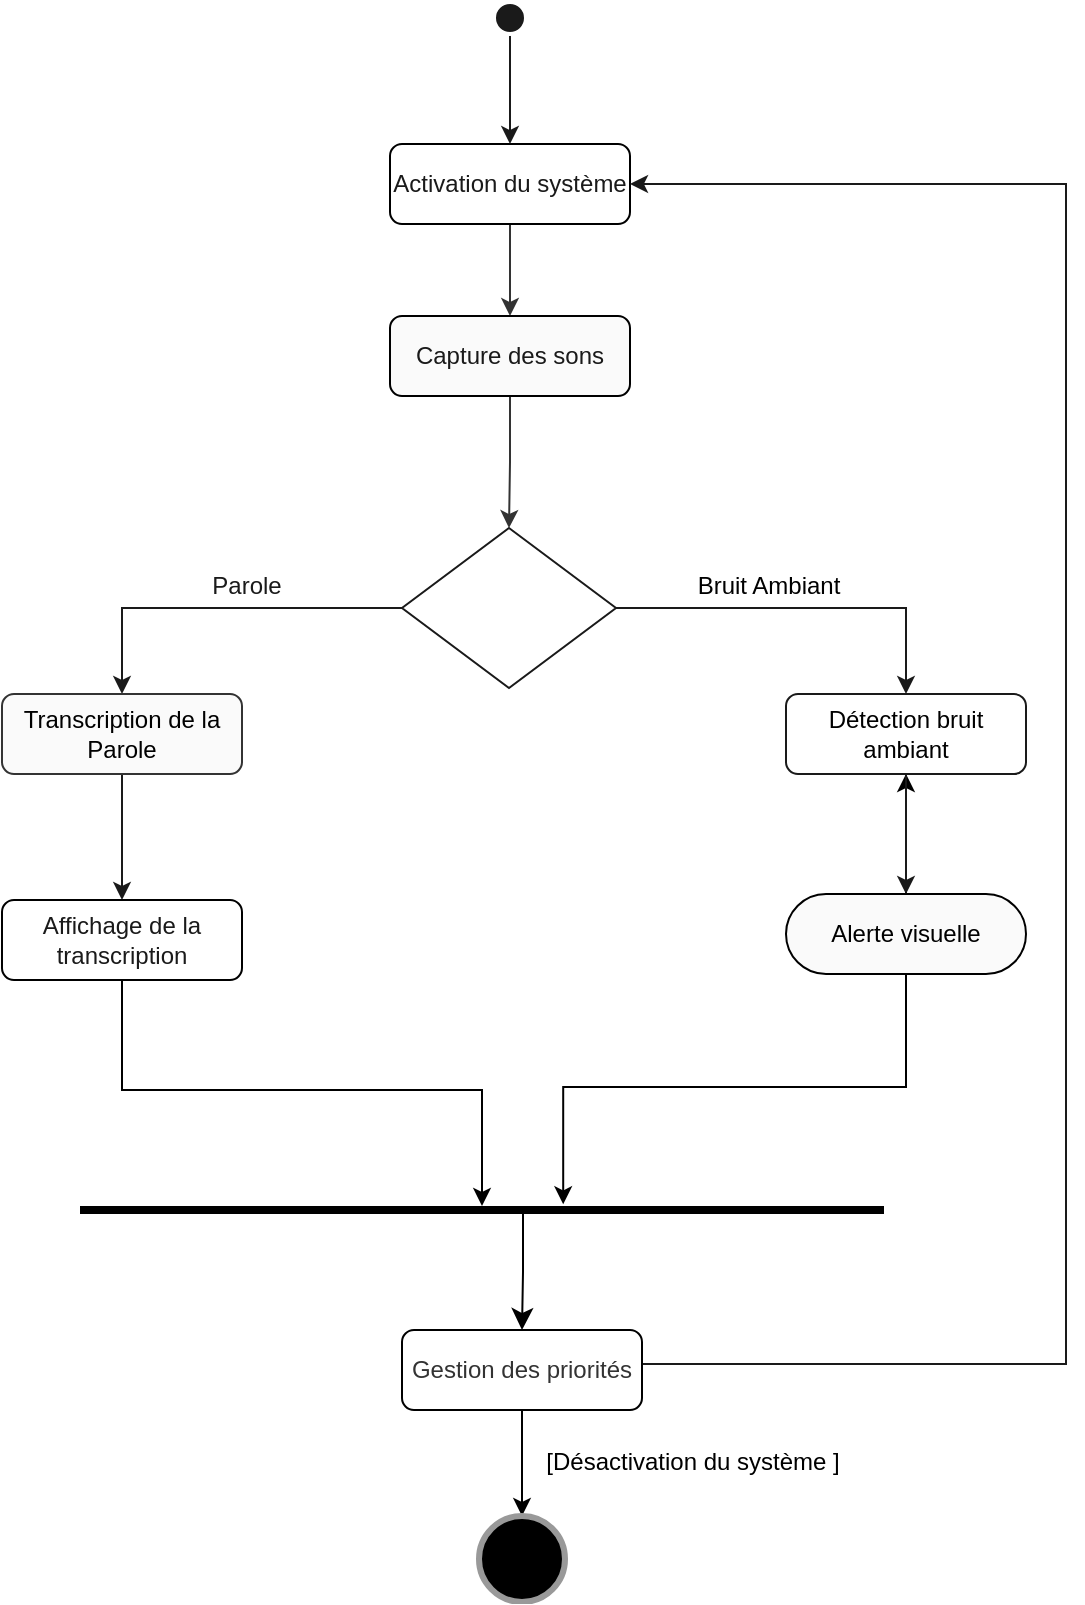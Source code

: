 <mxfile version="25.0.3">
  <diagram id="C5RBs43oDa-KdzZeNtuy" name="Page-1">
    <mxGraphModel grid="0" page="1" gridSize="10" guides="1" tooltips="1" connect="1" arrows="1" fold="1" pageScale="1" pageWidth="827" pageHeight="1169" background="#FFFFFF" math="0" shadow="0">
      <root>
        <mxCell id="WIyWlLk6GJQsqaUBKTNV-0" />
        <mxCell id="WIyWlLk6GJQsqaUBKTNV-1" parent="WIyWlLk6GJQsqaUBKTNV-0" />
        <mxCell id="bjTIlEo7LCRD7hOh7oIT-11" value="" style="edgeStyle=orthogonalEdgeStyle;rounded=0;orthogonalLoop=1;jettySize=auto;html=1;strokeColor=#333333;fontColor=#FFFFFF;" edge="1" parent="WIyWlLk6GJQsqaUBKTNV-1" source="WIyWlLk6GJQsqaUBKTNV-3" target="WIyWlLk6GJQsqaUBKTNV-7">
          <mxGeometry relative="1" as="geometry" />
        </mxCell>
        <mxCell id="WIyWlLk6GJQsqaUBKTNV-3" value="Activation du système" style="rounded=1;whiteSpace=wrap;html=1;fontSize=12;glass=0;strokeWidth=1;shadow=0;labelBackgroundColor=none;fillColor=#FFFFFF;strokeColor=#000000;fontColor=#1A1A1A;" vertex="1" parent="WIyWlLk6GJQsqaUBKTNV-1">
          <mxGeometry x="315" y="86" width="120" height="40" as="geometry" />
        </mxCell>
        <mxCell id="bjTIlEo7LCRD7hOh7oIT-19" style="edgeStyle=orthogonalEdgeStyle;rounded=0;orthogonalLoop=1;jettySize=auto;html=1;exitX=0;exitY=0.5;exitDx=0;exitDy=0;entryX=0.5;entryY=0;entryDx=0;entryDy=0;strokeColor=#1A1A1A;fontColor=#FFFFFF;" edge="1" parent="WIyWlLk6GJQsqaUBKTNV-1" source="WIyWlLk6GJQsqaUBKTNV-6" target="bjTIlEo7LCRD7hOh7oIT-12">
          <mxGeometry relative="1" as="geometry" />
        </mxCell>
        <mxCell id="bjTIlEo7LCRD7hOh7oIT-20" style="edgeStyle=orthogonalEdgeStyle;rounded=0;orthogonalLoop=1;jettySize=auto;html=1;exitX=1;exitY=0.5;exitDx=0;exitDy=0;entryX=0.5;entryY=0;entryDx=0;entryDy=0;strokeColor=#1A1A1A;fontColor=#FFFFFF;" edge="1" parent="WIyWlLk6GJQsqaUBKTNV-1" source="WIyWlLk6GJQsqaUBKTNV-6" target="bjTIlEo7LCRD7hOh7oIT-15">
          <mxGeometry relative="1" as="geometry" />
        </mxCell>
        <mxCell id="WIyWlLk6GJQsqaUBKTNV-6" value="" style="rhombus;whiteSpace=wrap;html=1;shadow=0;fontFamily=Helvetica;fontSize=12;align=center;strokeWidth=1;spacing=6;spacingTop=-4;labelBackgroundColor=none;fillColor=#FFFFFF;strokeColor=#1A1A1A;fontColor=#1A1A1A;" vertex="1" parent="WIyWlLk6GJQsqaUBKTNV-1">
          <mxGeometry x="321" y="278" width="107" height="80" as="geometry" />
        </mxCell>
        <mxCell id="bjTIlEo7LCRD7hOh7oIT-18" value="" style="edgeStyle=orthogonalEdgeStyle;rounded=0;orthogonalLoop=1;jettySize=auto;html=1;strokeColor=#333333;fontColor=#FFFFFF;" edge="1" parent="WIyWlLk6GJQsqaUBKTNV-1" source="WIyWlLk6GJQsqaUBKTNV-7" target="WIyWlLk6GJQsqaUBKTNV-6">
          <mxGeometry relative="1" as="geometry" />
        </mxCell>
        <mxCell id="WIyWlLk6GJQsqaUBKTNV-7" value="Capture des sons" style="rounded=1;whiteSpace=wrap;html=1;fontSize=12;glass=0;strokeWidth=1;shadow=0;labelBackgroundColor=none;fillColor=#FAFAFA;strokeColor=#000000;fontColor=#1A1A1A;" vertex="1" parent="WIyWlLk6GJQsqaUBKTNV-1">
          <mxGeometry x="315" y="172" width="120" height="40" as="geometry" />
        </mxCell>
        <mxCell id="bjTIlEo7LCRD7hOh7oIT-10" style="edgeStyle=orthogonalEdgeStyle;rounded=0;orthogonalLoop=1;jettySize=auto;html=1;exitX=0.5;exitY=1;exitDx=0;exitDy=0;exitPerimeter=0;strokeColor=#1A1A1A;fontColor=#FFFFFF;" edge="1" parent="WIyWlLk6GJQsqaUBKTNV-1" source="bjTIlEo7LCRD7hOh7oIT-0" target="WIyWlLk6GJQsqaUBKTNV-3">
          <mxGeometry relative="1" as="geometry" />
        </mxCell>
        <mxCell id="bjTIlEo7LCRD7hOh7oIT-0" value="" style="strokeWidth=2;html=1;shape=mxgraph.flowchart.start_1;whiteSpace=wrap;strokeColor=#FFFFFF;fontColor=#1A1A1A;fillColor=#1A1A1A;" vertex="1" parent="WIyWlLk6GJQsqaUBKTNV-1">
          <mxGeometry x="367" y="15" width="16" height="16" as="geometry" />
        </mxCell>
        <mxCell id="bjTIlEo7LCRD7hOh7oIT-21" value="" style="edgeStyle=orthogonalEdgeStyle;rounded=0;orthogonalLoop=1;jettySize=auto;html=1;strokeColor=#1A1A1A;fontColor=#FFFFFF;" edge="1" parent="WIyWlLk6GJQsqaUBKTNV-1" source="bjTIlEo7LCRD7hOh7oIT-12" target="bjTIlEo7LCRD7hOh7oIT-13">
          <mxGeometry relative="1" as="geometry" />
        </mxCell>
        <mxCell id="bjTIlEo7LCRD7hOh7oIT-12" value="&lt;font color=&quot;#000000&quot;&gt;Transcription de la Parole&lt;/font&gt;" style="rounded=1;whiteSpace=wrap;html=1;fontSize=12;glass=0;strokeWidth=1;shadow=0;labelBackgroundColor=none;fillColor=#FAFAFA;strokeColor=#333333;fontColor=#1A1A1A;" vertex="1" parent="WIyWlLk6GJQsqaUBKTNV-1">
          <mxGeometry x="121" y="361" width="120" height="40" as="geometry" />
        </mxCell>
        <mxCell id="bjTIlEo7LCRD7hOh7oIT-24" style="edgeStyle=orthogonalEdgeStyle;rounded=0;orthogonalLoop=1;jettySize=auto;html=1;exitX=0.5;exitY=1;exitDx=0;exitDy=0;strokeColor=#000000;fontColor=#FFFFFF;" edge="1" parent="WIyWlLk6GJQsqaUBKTNV-1" source="bjTIlEo7LCRD7hOh7oIT-13" target="bjTIlEo7LCRD7hOh7oIT-29">
          <mxGeometry relative="1" as="geometry">
            <mxPoint x="330" y="572" as="targetPoint" />
          </mxGeometry>
        </mxCell>
        <mxCell id="bjTIlEo7LCRD7hOh7oIT-13" value="Affichage de la transcription" style="rounded=1;whiteSpace=wrap;html=1;fontSize=12;glass=0;strokeWidth=1;shadow=0;labelBackgroundColor=none;fillColor=#FFFFFF;strokeColor=#000000;fontColor=#1A1A1A;" vertex="1" parent="WIyWlLk6GJQsqaUBKTNV-1">
          <mxGeometry x="121" y="464" width="120" height="40" as="geometry" />
        </mxCell>
        <mxCell id="bjTIlEo7LCRD7hOh7oIT-23" style="edgeStyle=orthogonalEdgeStyle;rounded=0;orthogonalLoop=1;jettySize=auto;html=1;exitX=0.5;exitY=1;exitDx=0;exitDy=0;strokeColor=#000000;fontColor=#FFFFFF;entryX=0.601;entryY=0.214;entryDx=0;entryDy=0;entryPerimeter=0;" edge="1" parent="WIyWlLk6GJQsqaUBKTNV-1" source="bjTIlEo7LCRD7hOh7oIT-14" target="bjTIlEo7LCRD7hOh7oIT-29">
          <mxGeometry relative="1" as="geometry">
            <mxPoint x="401" y="616" as="targetPoint" />
          </mxGeometry>
        </mxCell>
        <mxCell id="bjTIlEo7LCRD7hOh7oIT-45" value="" style="edgeStyle=orthogonalEdgeStyle;rounded=0;orthogonalLoop=1;jettySize=auto;html=1;" edge="1" parent="WIyWlLk6GJQsqaUBKTNV-1" source="bjTIlEo7LCRD7hOh7oIT-14" target="bjTIlEo7LCRD7hOh7oIT-15">
          <mxGeometry relative="1" as="geometry" />
        </mxCell>
        <mxCell id="bjTIlEo7LCRD7hOh7oIT-14" value="&lt;font color=&quot;#000000&quot;&gt;Alerte visuelle&lt;/font&gt;" style="rounded=1;whiteSpace=wrap;html=1;fontSize=12;glass=0;strokeWidth=1;shadow=0;labelBackgroundColor=none;fillColor=#FAFAFA;strokeColor=#000000;fontColor=#1A1A1A;arcSize=50;" vertex="1" parent="WIyWlLk6GJQsqaUBKTNV-1">
          <mxGeometry x="513" y="461" width="120" height="40" as="geometry" />
        </mxCell>
        <mxCell id="bjTIlEo7LCRD7hOh7oIT-22" value="" style="edgeStyle=orthogonalEdgeStyle;rounded=0;orthogonalLoop=1;jettySize=auto;html=1;strokeColor=#1A1A1A;fontColor=#FFFFFF;" edge="1" parent="WIyWlLk6GJQsqaUBKTNV-1" source="bjTIlEo7LCRD7hOh7oIT-15" target="bjTIlEo7LCRD7hOh7oIT-14">
          <mxGeometry relative="1" as="geometry" />
        </mxCell>
        <mxCell id="bjTIlEo7LCRD7hOh7oIT-15" value="&lt;font color=&quot;#000000&quot;&gt;Détection bruit ambiant&lt;/font&gt;" style="rounded=1;whiteSpace=wrap;html=1;fontSize=12;glass=0;strokeWidth=1;shadow=0;labelBackgroundColor=none;fillColor=#FFFFFF;strokeColor=#1A1A1A;fontColor=#1A1A1A;" vertex="1" parent="WIyWlLk6GJQsqaUBKTNV-1">
          <mxGeometry x="513" y="361" width="120" height="40" as="geometry" />
        </mxCell>
        <mxCell id="bjTIlEo7LCRD7hOh7oIT-35" value="" style="edgeStyle=orthogonalEdgeStyle;rounded=0;orthogonalLoop=1;jettySize=auto;html=1;strokeColor=#000000;" edge="1" parent="WIyWlLk6GJQsqaUBKTNV-1" source="bjTIlEo7LCRD7hOh7oIT-17" target="bjTIlEo7LCRD7hOh7oIT-27">
          <mxGeometry relative="1" as="geometry" />
        </mxCell>
        <mxCell id="bjTIlEo7LCRD7hOh7oIT-37" style="edgeStyle=orthogonalEdgeStyle;rounded=0;orthogonalLoop=1;jettySize=auto;html=1;strokeColor=#1A1A1A;entryX=1;entryY=0.5;entryDx=0;entryDy=0;exitX=1;exitY=0.5;exitDx=0;exitDy=0;" edge="1" parent="WIyWlLk6GJQsqaUBKTNV-1" source="bjTIlEo7LCRD7hOh7oIT-17" target="WIyWlLk6GJQsqaUBKTNV-3">
          <mxGeometry relative="1" as="geometry">
            <mxPoint x="704" y="138" as="targetPoint" />
            <mxPoint x="483" y="706" as="sourcePoint" />
            <Array as="points">
              <mxPoint x="441" y="696" />
              <mxPoint x="653" y="696" />
              <mxPoint x="653" y="106" />
            </Array>
          </mxGeometry>
        </mxCell>
        <mxCell id="bjTIlEo7LCRD7hOh7oIT-17" value="&lt;font color=&quot;#333333&quot;&gt;Gestion des priorités&lt;/font&gt;" style="rounded=1;whiteSpace=wrap;html=1;fontSize=12;glass=0;strokeWidth=1;shadow=0;labelBackgroundColor=none;fillColor=#FFFFFF;strokeColor=#000000;fontColor=#1A1A1A;" vertex="1" parent="WIyWlLk6GJQsqaUBKTNV-1">
          <mxGeometry x="321" y="679" width="120" height="40" as="geometry" />
        </mxCell>
        <mxCell id="bjTIlEo7LCRD7hOh7oIT-27" value="" style="points=[[0.145,0.145,0],[0.5,0,0],[0.855,0.145,0],[1,0.5,0],[0.855,0.855,0],[0.5,1,0],[0.145,0.855,0],[0,0.5,0]];shape=mxgraph.bpmn.event;html=1;verticalLabelPosition=bottom;labelBackgroundColor=#ffffff;verticalAlign=top;align=center;perimeter=ellipsePerimeter;outlineConnect=0;aspect=fixed;outline=end;symbol=terminate2;strokeColor=#999999;fontColor=#1A1A1A;fillColor=#000000;perimeterSpacing=0;fillStyle=auto;" vertex="1" parent="WIyWlLk6GJQsqaUBKTNV-1">
          <mxGeometry x="359.5" y="772" width="43" height="43" as="geometry" />
        </mxCell>
        <mxCell id="bjTIlEo7LCRD7hOh7oIT-29" value="" style="line;strokeWidth=4;html=1;perimeter=backbonePerimeter;points=[];outlineConnect=0;strokeColor=#000000;fillColor=#000000;gradientColor=none;" vertex="1" parent="WIyWlLk6GJQsqaUBKTNV-1">
          <mxGeometry x="160" y="614" width="402" height="10" as="geometry" />
        </mxCell>
        <mxCell id="bjTIlEo7LCRD7hOh7oIT-33" value="" style="edgeStyle=elbowEdgeStyle;elbow=vertical;endArrow=classic;html=1;curved=0;rounded=0;endSize=8;startSize=8;strokeColor=#000000;entryX=0.5;entryY=0;entryDx=0;entryDy=0;" edge="1" parent="WIyWlLk6GJQsqaUBKTNV-1" target="bjTIlEo7LCRD7hOh7oIT-17">
          <mxGeometry width="50" height="50" relative="1" as="geometry">
            <mxPoint x="381.5" y="621" as="sourcePoint" />
            <mxPoint x="380.5" y="654" as="targetPoint" />
          </mxGeometry>
        </mxCell>
        <mxCell id="bjTIlEo7LCRD7hOh7oIT-39" value="&lt;font color=&quot;#1a1a1a&quot;&gt;Parole&lt;/font&gt;" style="text;html=1;align=center;verticalAlign=middle;whiteSpace=wrap;rounded=0;" vertex="1" parent="WIyWlLk6GJQsqaUBKTNV-1">
          <mxGeometry x="202" y="292" width="83" height="30" as="geometry" />
        </mxCell>
        <mxCell id="bjTIlEo7LCRD7hOh7oIT-40" value="Bruit Ambiant" style="text;html=1;align=center;verticalAlign=middle;whiteSpace=wrap;rounded=0;" vertex="1" parent="WIyWlLk6GJQsqaUBKTNV-1">
          <mxGeometry x="455" y="292" width="99" height="30" as="geometry" />
        </mxCell>
        <mxCell id="bjTIlEo7LCRD7hOh7oIT-41" style="edgeStyle=orthogonalEdgeStyle;rounded=0;orthogonalLoop=1;jettySize=auto;html=1;exitX=0.5;exitY=1;exitDx=0;exitDy=0;" edge="1" parent="WIyWlLk6GJQsqaUBKTNV-1" source="bjTIlEo7LCRD7hOh7oIT-40" target="bjTIlEo7LCRD7hOh7oIT-40">
          <mxGeometry relative="1" as="geometry" />
        </mxCell>
        <mxCell id="bjTIlEo7LCRD7hOh7oIT-42" style="edgeStyle=orthogonalEdgeStyle;rounded=0;orthogonalLoop=1;jettySize=auto;html=1;exitX=0.5;exitY=1;exitDx=0;exitDy=0;" edge="1" parent="WIyWlLk6GJQsqaUBKTNV-1" source="bjTIlEo7LCRD7hOh7oIT-39" target="bjTIlEo7LCRD7hOh7oIT-39">
          <mxGeometry relative="1" as="geometry" />
        </mxCell>
        <mxCell id="bjTIlEo7LCRD7hOh7oIT-46" value="[Désactivation du système ]" style="text;html=1;align=center;verticalAlign=middle;resizable=0;points=[];autosize=1;strokeColor=none;fillColor=none;" vertex="1" parent="WIyWlLk6GJQsqaUBKTNV-1">
          <mxGeometry x="383" y="732" width="165" height="26" as="geometry" />
        </mxCell>
      </root>
    </mxGraphModel>
  </diagram>
</mxfile>

